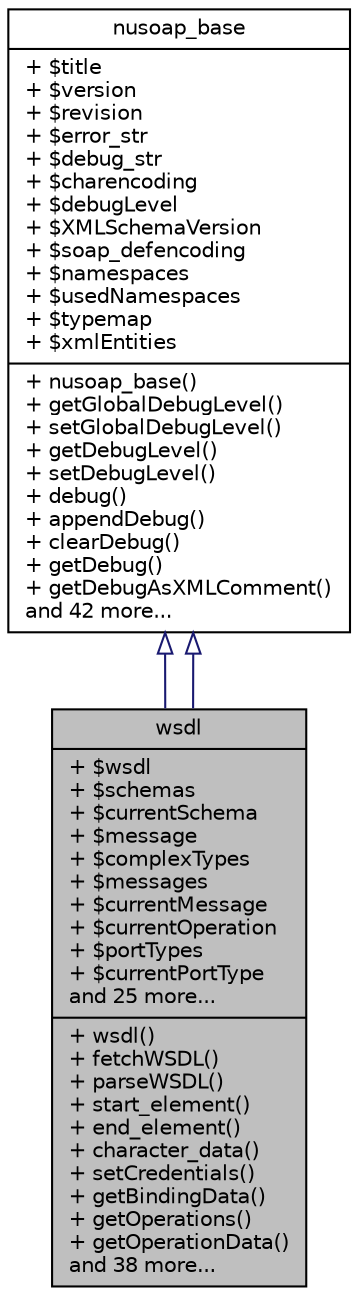 digraph "wsdl"
{
 // LATEX_PDF_SIZE
  edge [fontname="Helvetica",fontsize="10",labelfontname="Helvetica",labelfontsize="10"];
  node [fontname="Helvetica",fontsize="10",shape=record];
  Node1 [label="{wsdl\n|+ $wsdl\l+ $schemas\l+ $currentSchema\l+ $message\l+ $complexTypes\l+ $messages\l+ $currentMessage\l+ $currentOperation\l+ $portTypes\l+ $currentPortType\land 25 more...\l|+ wsdl()\l+ fetchWSDL()\l+ parseWSDL()\l+ start_element()\l+ end_element()\l+ character_data()\l+ setCredentials()\l+ getBindingData()\l+ getOperations()\l+ getOperationData()\land 38 more...\l}",height=0.2,width=0.4,color="black", fillcolor="grey75", style="filled", fontcolor="black",tooltip=" "];
  Node2 -> Node1 [dir="back",color="midnightblue",fontsize="10",style="solid",arrowtail="onormal",fontname="Helvetica"];
  Node2 [label="{nusoap_base\n|+ $title\l+ $version\l+ $revision\l+ $error_str\l+ $debug_str\l+ $charencoding\l+ $debugLevel\l+ $XMLSchemaVersion\l+ $soap_defencoding\l+ $namespaces\l+ $usedNamespaces\l+ $typemap\l+ $xmlEntities\l|+ nusoap_base()\l+ getGlobalDebugLevel()\l+ setGlobalDebugLevel()\l+ getDebugLevel()\l+ setDebugLevel()\l+ debug()\l+ appendDebug()\l+ clearDebug()\l+ getDebug()\l+ getDebugAsXMLComment()\land 42 more...\l}",height=0.2,width=0.4,color="black", fillcolor="white", style="filled",URL="$classnusoap__base.html",tooltip=" "];
  Node2 -> Node1 [dir="back",color="midnightblue",fontsize="10",style="solid",arrowtail="onormal",fontname="Helvetica"];
}

